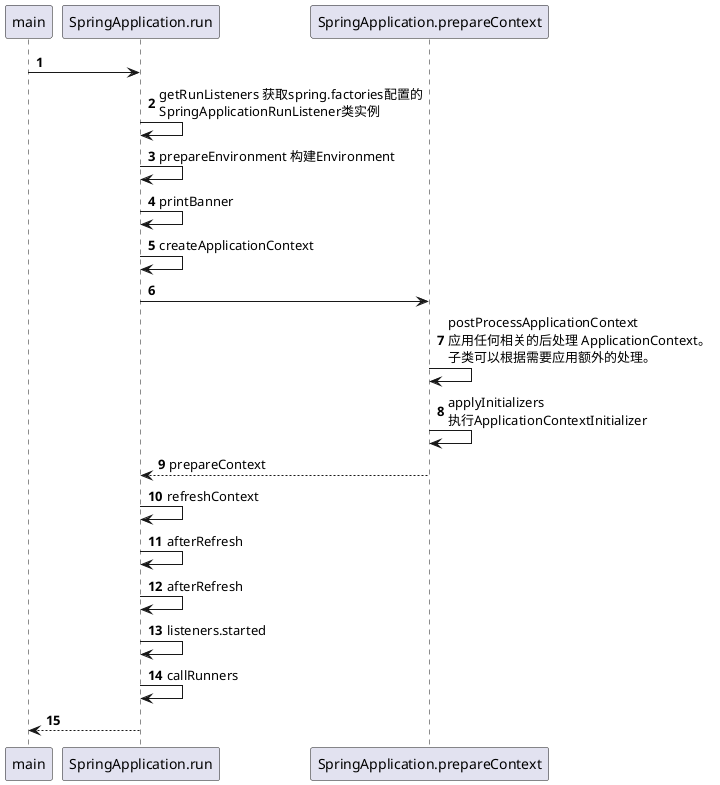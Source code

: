 @startuml
'https://plantuml.com/sequence-diagram

autonumber

main -> SpringApplication.run
SpringApplication.run -> SpringApplication.run : getRunListeners 获取spring.factories配置的\nSpringApplicationRunListener类实例
SpringApplication.run -> SpringApplication.run : prepareEnvironment 构建Environment
SpringApplication.run -> SpringApplication.run : printBanner
SpringApplication.run -> SpringApplication.run : createApplicationContext
SpringApplication.run -> SpringApplication.prepareContext
SpringApplication.prepareContext -> SpringApplication.prepareContext : postProcessApplicationContext\n应用任何相关的后处理 ApplicationContext。 \n子类可以根据需要应用额外的处理。
SpringApplication.prepareContext -> SpringApplication.prepareContext : applyInitializers\n执行ApplicationContextInitializer
SpringApplication.prepareContext --> SpringApplication.run : prepareContext
SpringApplication.run -> SpringApplication.run : refreshContext
SpringApplication.run -> SpringApplication.run : afterRefresh
SpringApplication.run -> SpringApplication.run : afterRefresh
SpringApplication.run -> SpringApplication.run : listeners.started
SpringApplication.run -> SpringApplication.run : callRunners
SpringApplication.run --> main

@enduml
